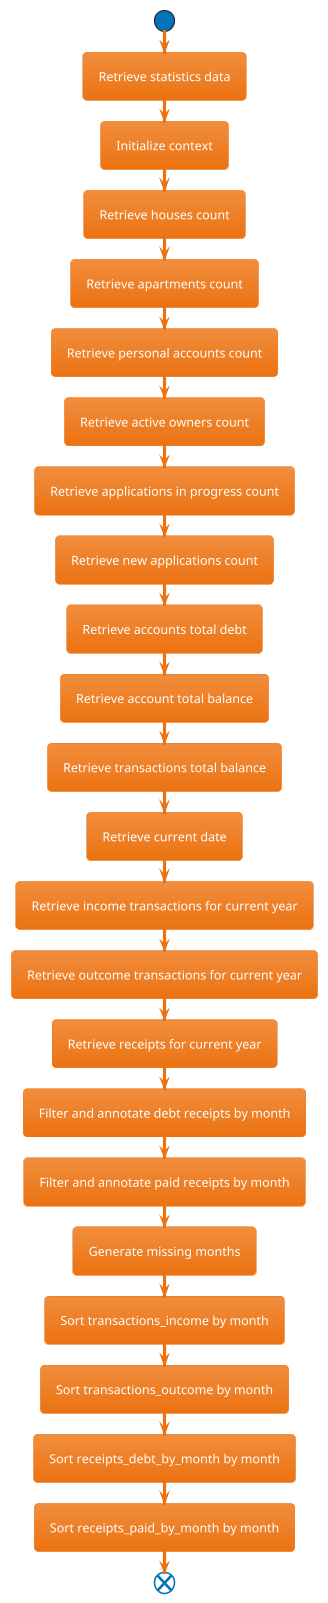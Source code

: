 @startuml
!theme aws-orange
start
:Retrieve statistics data;
:Initialize context;
:Retrieve houses count;
:Retrieve apartments count;
:Retrieve personal accounts count;
:Retrieve active owners count;
:Retrieve applications in progress count;
:Retrieve new applications count;
:Retrieve accounts total debt;
:Retrieve account total balance;
:Retrieve transactions total balance;
:Retrieve current date;
:Retrieve income transactions for current year;
:Retrieve outcome transactions for current year;
:Retrieve receipts for current year;
:Filter and annotate debt receipts by month;
:Filter and annotate paid receipts by month;
:Generate missing months;
:Sort transactions_income by month;
:Sort transactions_outcome by month;
:Sort receipts_debt_by_month by month;
:Sort receipts_paid_by_month by month;
end
@enduml
